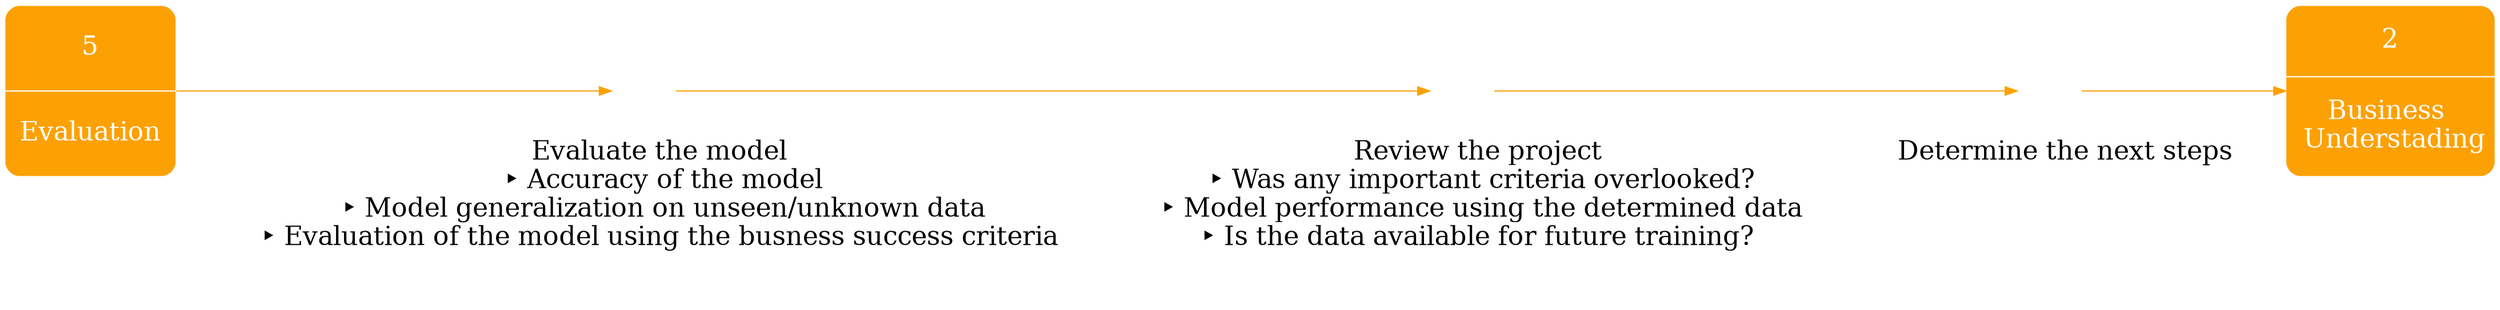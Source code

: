 digraph g {
 
  imagepath="resources/images";
  rankdir=LR;
  
  graph [splines=ortho, dpi=120]
  node [shape=box, color=none, fontsize=22]
  edge [color="#fca103"];
  p5 [label="5 | Evaluation", 
  shape=record, style="rounded,filled", color=white, fillcolor="#fca103", fontcolor=white, width=2, height=2];
  
  p2 [label="2 | Business \n Understading", 
  shape=record, style="rounded,filled", color=white, fillcolor="#fca103", fontcolor=white, width=2, height=2];
  
  p5 -> p51 -> p52 -> p53 -> p2;
  
  subgraph cluster_p51 {
    
    color=white;
    p51 [image="p51.png", imagescale=true, label=""];
    p51_steps [label=<
    Evaluate the model<br ALIGN = 'CENTER'/> 
    &#8227; Accuracy of the model<br ALIGN = 'CENTER'/> 
    &#8227; Model generalization on unseen/unknown data<br ALIGN = 'CENTER'/>
    &#8227; Evaluation of the model using the busness success criteria<br ALIGN = 'CENTER'/>
    >, fontsize=22];
    
    rank=same; p51; p51_steps;
    
  }
  
  subgraph cluster_p52 {
    
    color=white;
    p52 [image="p52.png", imagescale=true, label=""];
    p52_steps [label=<
    Review the project<br ALIGN = 'CENTER'/> 
    &#8227; Was any important criteria overlooked?<br ALIGN = 'CENTER'/> 
    &#8227; Model performance using the determined data<br ALIGN = 'CENTER'/>
    &#8227; Is the data available for future training?<br ALIGN = 'CENTER'/>
    >, fontsize=22];
    
    rank=same; p52; p52_steps;
    
  }
  
  subgraph cluster_p53 {
    
    color=white;
    p53 [image="p53.png", imagescale=true, label=""];
    p53_steps [label=<
    Determine the next steps<br ALIGN = 'CENTER'/> 
    >, fontsize=22];
    
    rank=same; p53; p53_steps;
    
  }


}